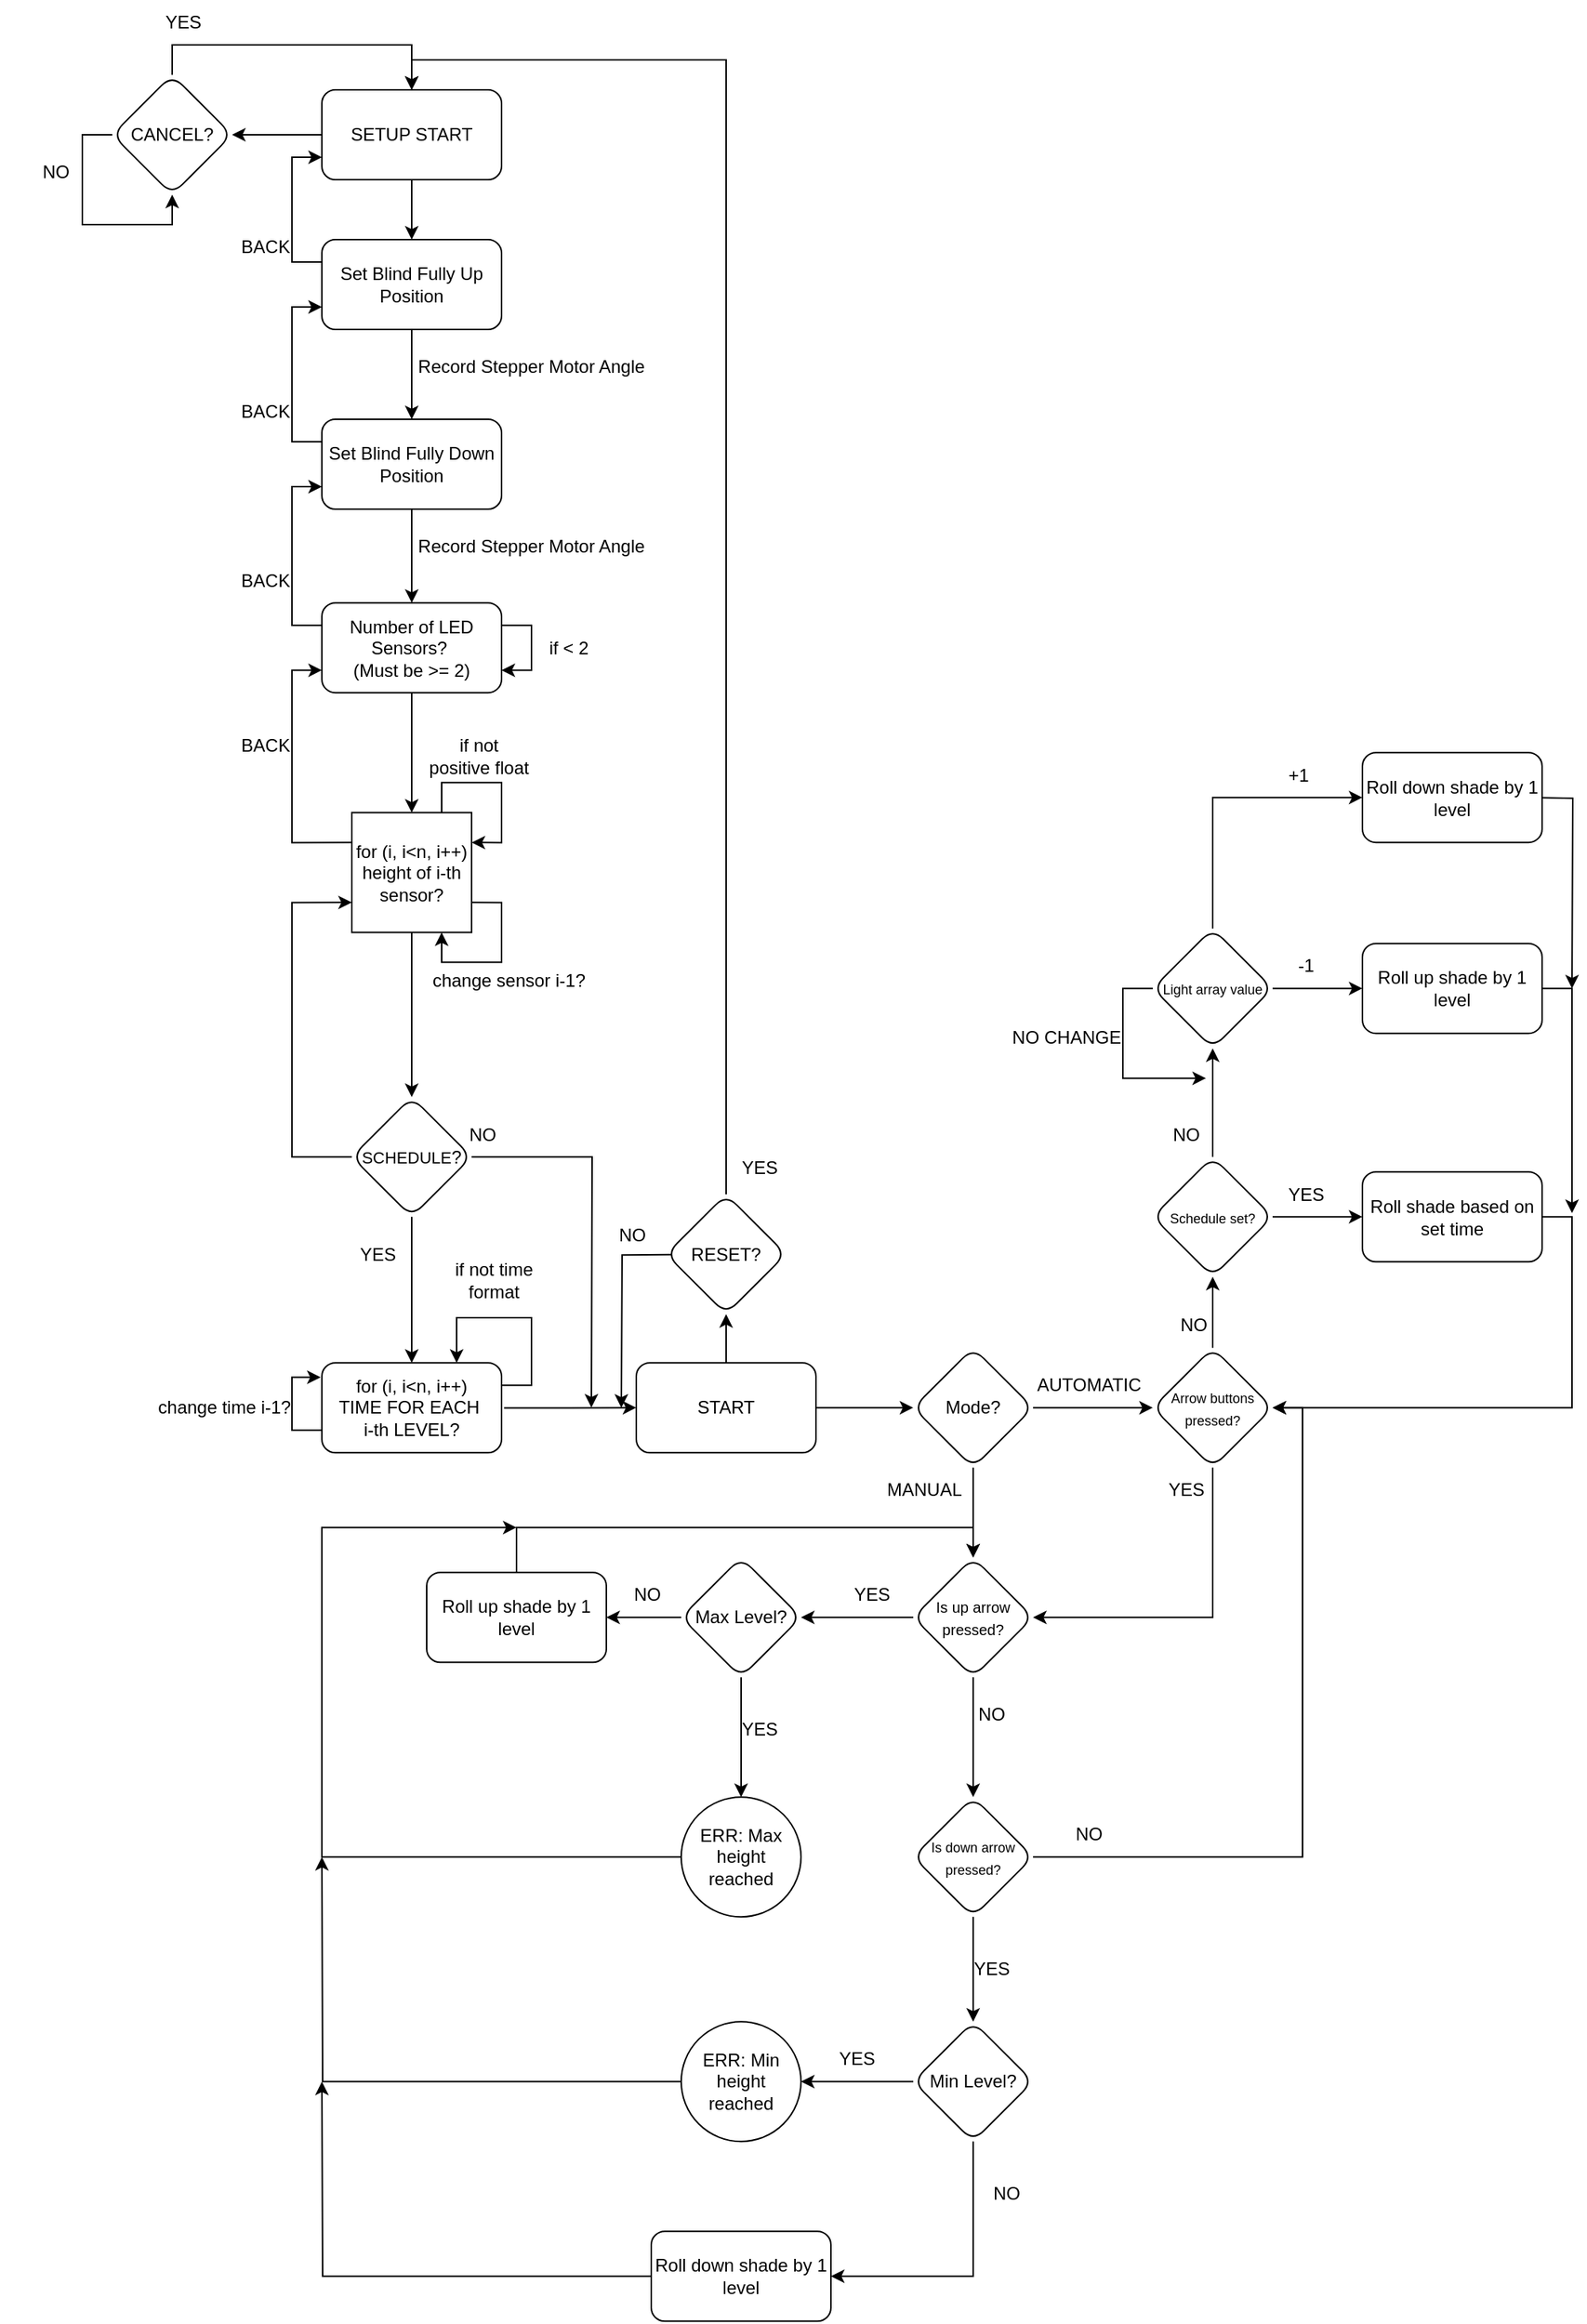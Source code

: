 <mxfile version="28.2.5">
  <diagram name="Page-1" id="s3qUfst04Xn6BXHx2fDA">
    <mxGraphModel dx="640" dy="408" grid="1" gridSize="10" guides="1" tooltips="1" connect="1" arrows="1" fold="1" page="1" pageScale="1" pageWidth="1169" pageHeight="1654" background="none" math="0" shadow="0">
      <root>
        <mxCell id="0" />
        <mxCell id="1" parent="0" />
        <mxCell id="XKMVD-KwKPAGE6R3IPx5-100" style="edgeStyle=orthogonalEdgeStyle;rounded=0;orthogonalLoop=1;jettySize=auto;html=1;exitX=0;exitY=0.5;exitDx=0;exitDy=0;entryX=1;entryY=0.5;entryDx=0;entryDy=0;" parent="1" source="kvbrF2QY3DVPnfHmgTct-3" target="XKMVD-KwKPAGE6R3IPx5-82" edge="1">
          <mxGeometry relative="1" as="geometry" />
        </mxCell>
        <mxCell id="8uAbhAx_YuU3k83pASCr-5" value="" style="edgeStyle=orthogonalEdgeStyle;rounded=0;orthogonalLoop=1;jettySize=auto;html=1;" edge="1" parent="1" source="kvbrF2QY3DVPnfHmgTct-3" target="8uAbhAx_YuU3k83pASCr-4">
          <mxGeometry relative="1" as="geometry" />
        </mxCell>
        <mxCell id="kvbrF2QY3DVPnfHmgTct-3" value="SETUP START" style="rounded=1;whiteSpace=wrap;html=1;" parent="1" vertex="1">
          <mxGeometry x="270" y="60" width="120" height="60" as="geometry" />
        </mxCell>
        <mxCell id="kvbrF2QY3DVPnfHmgTct-24" value="if not positive float" style="text;html=1;align=center;verticalAlign=middle;whiteSpace=wrap;rounded=0;" parent="1" vertex="1">
          <mxGeometry x="340" y="482.64" width="70" height="45" as="geometry" />
        </mxCell>
        <mxCell id="XKMVD-KwKPAGE6R3IPx5-8" value="" style="edgeStyle=orthogonalEdgeStyle;rounded=0;orthogonalLoop=1;jettySize=auto;html=1;" parent="1" source="XKMVD-KwKPAGE6R3IPx5-1" target="XKMVD-KwKPAGE6R3IPx5-7" edge="1">
          <mxGeometry relative="1" as="geometry" />
        </mxCell>
        <mxCell id="XKMVD-KwKPAGE6R3IPx5-95" value="" style="edgeStyle=orthogonalEdgeStyle;rounded=0;orthogonalLoop=1;jettySize=auto;html=1;" parent="1" source="XKMVD-KwKPAGE6R3IPx5-1" target="XKMVD-KwKPAGE6R3IPx5-94" edge="1">
          <mxGeometry relative="1" as="geometry" />
        </mxCell>
        <mxCell id="XKMVD-KwKPAGE6R3IPx5-1" value="START" style="whiteSpace=wrap;html=1;rounded=1;" parent="1" vertex="1">
          <mxGeometry x="480" y="910.11" width="120" height="60" as="geometry" />
        </mxCell>
        <mxCell id="XKMVD-KwKPAGE6R3IPx5-12" value="" style="edgeStyle=orthogonalEdgeStyle;rounded=0;orthogonalLoop=1;jettySize=auto;html=1;" parent="1" source="XKMVD-KwKPAGE6R3IPx5-7" target="XKMVD-KwKPAGE6R3IPx5-11" edge="1">
          <mxGeometry relative="1" as="geometry" />
        </mxCell>
        <mxCell id="XKMVD-KwKPAGE6R3IPx5-16" value="" style="edgeStyle=orthogonalEdgeStyle;rounded=0;orthogonalLoop=1;jettySize=auto;html=1;" parent="1" source="XKMVD-KwKPAGE6R3IPx5-7" target="XKMVD-KwKPAGE6R3IPx5-15" edge="1">
          <mxGeometry relative="1" as="geometry" />
        </mxCell>
        <mxCell id="XKMVD-KwKPAGE6R3IPx5-7" value="Mode?" style="rhombus;whiteSpace=wrap;html=1;rounded=1;" parent="1" vertex="1">
          <mxGeometry x="665" y="900.11" width="80" height="80" as="geometry" />
        </mxCell>
        <mxCell id="XKMVD-KwKPAGE6R3IPx5-32" value="" style="edgeStyle=orthogonalEdgeStyle;rounded=0;orthogonalLoop=1;jettySize=auto;html=1;" parent="1" source="XKMVD-KwKPAGE6R3IPx5-11" target="XKMVD-KwKPAGE6R3IPx5-31" edge="1">
          <mxGeometry relative="1" as="geometry" />
        </mxCell>
        <mxCell id="XKMVD-KwKPAGE6R3IPx5-41" style="edgeStyle=orthogonalEdgeStyle;rounded=0;orthogonalLoop=1;jettySize=auto;html=1;exitX=0;exitY=0.5;exitDx=0;exitDy=0;entryX=1;entryY=0.5;entryDx=0;entryDy=0;" parent="1" source="XKMVD-KwKPAGE6R3IPx5-11" target="XKMVD-KwKPAGE6R3IPx5-25" edge="1">
          <mxGeometry relative="1" as="geometry" />
        </mxCell>
        <mxCell id="XKMVD-KwKPAGE6R3IPx5-11" value="&lt;font style=&quot;font-size: 10px;&quot;&gt;Is up arrow pressed?&lt;/font&gt;" style="rhombus;whiteSpace=wrap;html=1;rounded=1;" parent="1" vertex="1">
          <mxGeometry x="665" y="1040.11" width="80" height="80" as="geometry" />
        </mxCell>
        <mxCell id="XKMVD-KwKPAGE6R3IPx5-14" value="MANUAL" style="text;html=1;align=center;verticalAlign=middle;whiteSpace=wrap;rounded=0;" parent="1" vertex="1">
          <mxGeometry x="635" y="980.11" width="75" height="30" as="geometry" />
        </mxCell>
        <mxCell id="XKMVD-KwKPAGE6R3IPx5-18" style="edgeStyle=orthogonalEdgeStyle;rounded=0;orthogonalLoop=1;jettySize=auto;html=1;exitX=0.5;exitY=1;exitDx=0;exitDy=0;entryX=1;entryY=0.5;entryDx=0;entryDy=0;" parent="1" source="XKMVD-KwKPAGE6R3IPx5-15" target="XKMVD-KwKPAGE6R3IPx5-11" edge="1">
          <mxGeometry relative="1" as="geometry" />
        </mxCell>
        <mxCell id="XKMVD-KwKPAGE6R3IPx5-127" value="" style="edgeStyle=orthogonalEdgeStyle;rounded=0;orthogonalLoop=1;jettySize=auto;html=1;" parent="1" source="XKMVD-KwKPAGE6R3IPx5-15" target="XKMVD-KwKPAGE6R3IPx5-126" edge="1">
          <mxGeometry relative="1" as="geometry" />
        </mxCell>
        <mxCell id="XKMVD-KwKPAGE6R3IPx5-15" value="&lt;font style=&quot;font-size: 9px;&quot;&gt;Arrow buttons pressed?&lt;/font&gt;" style="rhombus;whiteSpace=wrap;html=1;rounded=1;" parent="1" vertex="1">
          <mxGeometry x="825" y="900.11" width="80" height="80" as="geometry" />
        </mxCell>
        <mxCell id="XKMVD-KwKPAGE6R3IPx5-19" value="AUTOMATIC" style="text;html=1;align=center;verticalAlign=middle;whiteSpace=wrap;rounded=0;" parent="1" vertex="1">
          <mxGeometry x="745" y="910.11" width="75" height="30" as="geometry" />
        </mxCell>
        <mxCell id="XKMVD-KwKPAGE6R3IPx5-46" style="edgeStyle=orthogonalEdgeStyle;rounded=0;orthogonalLoop=1;jettySize=auto;html=1;exitX=0.5;exitY=0;exitDx=0;exitDy=0;entryX=0.5;entryY=0;entryDx=0;entryDy=0;" parent="1" source="XKMVD-KwKPAGE6R3IPx5-20" target="XKMVD-KwKPAGE6R3IPx5-11" edge="1">
          <mxGeometry relative="1" as="geometry">
            <mxPoint x="700" y="1020.11" as="targetPoint" />
            <Array as="points">
              <mxPoint x="400" y="1020.11" />
              <mxPoint x="705" y="1020.11" />
            </Array>
          </mxGeometry>
        </mxCell>
        <mxCell id="XKMVD-KwKPAGE6R3IPx5-20" value="Roll up shade by 1 level" style="whiteSpace=wrap;html=1;rounded=1;" parent="1" vertex="1">
          <mxGeometry x="340" y="1050.11" width="120" height="60" as="geometry" />
        </mxCell>
        <mxCell id="XKMVD-KwKPAGE6R3IPx5-39" value="" style="edgeStyle=orthogonalEdgeStyle;rounded=0;orthogonalLoop=1;jettySize=auto;html=1;" parent="1" source="XKMVD-KwKPAGE6R3IPx5-25" target="XKMVD-KwKPAGE6R3IPx5-38" edge="1">
          <mxGeometry relative="1" as="geometry" />
        </mxCell>
        <mxCell id="XKMVD-KwKPAGE6R3IPx5-42" style="edgeStyle=orthogonalEdgeStyle;rounded=0;orthogonalLoop=1;jettySize=auto;html=1;exitX=0;exitY=0.5;exitDx=0;exitDy=0;entryX=1;entryY=0.5;entryDx=0;entryDy=0;" parent="1" source="XKMVD-KwKPAGE6R3IPx5-25" target="XKMVD-KwKPAGE6R3IPx5-20" edge="1">
          <mxGeometry relative="1" as="geometry" />
        </mxCell>
        <mxCell id="XKMVD-KwKPAGE6R3IPx5-25" value="Max Level?" style="rhombus;whiteSpace=wrap;html=1;rounded=1;" parent="1" vertex="1">
          <mxGeometry x="510" y="1040.11" width="80" height="80" as="geometry" />
        </mxCell>
        <mxCell id="XKMVD-KwKPAGE6R3IPx5-28" value="YES" style="text;html=1;align=center;verticalAlign=middle;whiteSpace=wrap;rounded=0;" parent="1" vertex="1">
          <mxGeometry x="600" y="1050.11" width="75" height="30" as="geometry" />
        </mxCell>
        <mxCell id="XKMVD-KwKPAGE6R3IPx5-30" value="NO" style="text;html=1;align=center;verticalAlign=middle;whiteSpace=wrap;rounded=0;" parent="1" vertex="1">
          <mxGeometry x="450" y="1050.11" width="75" height="30" as="geometry" />
        </mxCell>
        <mxCell id="XKMVD-KwKPAGE6R3IPx5-36" value="" style="edgeStyle=orthogonalEdgeStyle;rounded=0;orthogonalLoop=1;jettySize=auto;html=1;" parent="1" source="XKMVD-KwKPAGE6R3IPx5-31" edge="1">
          <mxGeometry relative="1" as="geometry">
            <mxPoint x="705" y="1350.11" as="targetPoint" />
          </mxGeometry>
        </mxCell>
        <mxCell id="XKMVD-KwKPAGE6R3IPx5-66" style="edgeStyle=orthogonalEdgeStyle;rounded=0;orthogonalLoop=1;jettySize=auto;html=1;exitX=1;exitY=0.5;exitDx=0;exitDy=0;entryX=1;entryY=0.5;entryDx=0;entryDy=0;" parent="1" source="XKMVD-KwKPAGE6R3IPx5-31" target="XKMVD-KwKPAGE6R3IPx5-15" edge="1">
          <mxGeometry relative="1" as="geometry" />
        </mxCell>
        <mxCell id="XKMVD-KwKPAGE6R3IPx5-31" value="&lt;font style=&quot;font-size: 9px;&quot;&gt;Is down arrow pressed?&lt;/font&gt;" style="rhombus;whiteSpace=wrap;html=1;rounded=1;" parent="1" vertex="1">
          <mxGeometry x="665" y="1200.11" width="80" height="80" as="geometry" />
        </mxCell>
        <mxCell id="XKMVD-KwKPAGE6R3IPx5-33" value="NO" style="text;html=1;align=center;verticalAlign=middle;whiteSpace=wrap;rounded=0;" parent="1" vertex="1">
          <mxGeometry x="680" y="1130.11" width="75" height="30" as="geometry" />
        </mxCell>
        <mxCell id="XKMVD-KwKPAGE6R3IPx5-37" value="YES" style="text;html=1;align=center;verticalAlign=middle;whiteSpace=wrap;rounded=0;" parent="1" vertex="1">
          <mxGeometry x="680" y="1300.11" width="75" height="30" as="geometry" />
        </mxCell>
        <mxCell id="XKMVD-KwKPAGE6R3IPx5-45" style="edgeStyle=orthogonalEdgeStyle;rounded=0;orthogonalLoop=1;jettySize=auto;html=1;exitX=0;exitY=0.5;exitDx=0;exitDy=0;" parent="1" source="XKMVD-KwKPAGE6R3IPx5-38" edge="1">
          <mxGeometry relative="1" as="geometry">
            <mxPoint x="400" y="1020.11" as="targetPoint" />
            <Array as="points">
              <mxPoint x="270" y="1240.11" />
              <mxPoint x="270" y="1020.11" />
            </Array>
          </mxGeometry>
        </mxCell>
        <mxCell id="XKMVD-KwKPAGE6R3IPx5-38" value="ERR: Max height reached" style="ellipse;whiteSpace=wrap;html=1;rounded=1;" parent="1" vertex="1">
          <mxGeometry x="510" y="1200.11" width="80" height="80" as="geometry" />
        </mxCell>
        <mxCell id="XKMVD-KwKPAGE6R3IPx5-40" value="YES" style="text;html=1;align=center;verticalAlign=middle;whiteSpace=wrap;rounded=0;" parent="1" vertex="1">
          <mxGeometry x="525" y="1140.11" width="75" height="30" as="geometry" />
        </mxCell>
        <mxCell id="XKMVD-KwKPAGE6R3IPx5-51" style="edgeStyle=orthogonalEdgeStyle;rounded=0;orthogonalLoop=1;jettySize=auto;html=1;exitX=0;exitY=0.5;exitDx=0;exitDy=0;entryX=1;entryY=0.5;entryDx=0;entryDy=0;" parent="1" source="XKMVD-KwKPAGE6R3IPx5-47" target="XKMVD-KwKPAGE6R3IPx5-48" edge="1">
          <mxGeometry relative="1" as="geometry" />
        </mxCell>
        <mxCell id="XKMVD-KwKPAGE6R3IPx5-57" style="edgeStyle=orthogonalEdgeStyle;rounded=0;orthogonalLoop=1;jettySize=auto;html=1;exitX=0.5;exitY=1;exitDx=0;exitDy=0;entryX=1;entryY=0.5;entryDx=0;entryDy=0;" parent="1" source="XKMVD-KwKPAGE6R3IPx5-47" target="XKMVD-KwKPAGE6R3IPx5-56" edge="1">
          <mxGeometry relative="1" as="geometry" />
        </mxCell>
        <mxCell id="XKMVD-KwKPAGE6R3IPx5-47" value="Min Level?" style="rhombus;whiteSpace=wrap;html=1;rounded=1;" parent="1" vertex="1">
          <mxGeometry x="665" y="1350.11" width="80" height="80" as="geometry" />
        </mxCell>
        <mxCell id="XKMVD-KwKPAGE6R3IPx5-52" style="edgeStyle=orthogonalEdgeStyle;rounded=0;orthogonalLoop=1;jettySize=auto;html=1;" parent="1" source="XKMVD-KwKPAGE6R3IPx5-48" edge="1">
          <mxGeometry relative="1" as="geometry">
            <mxPoint x="270" y="1240.11" as="targetPoint" />
          </mxGeometry>
        </mxCell>
        <mxCell id="XKMVD-KwKPAGE6R3IPx5-48" value="ERR: Min height reached" style="ellipse;whiteSpace=wrap;html=1;rounded=1;" parent="1" vertex="1">
          <mxGeometry x="510" y="1350.11" width="80" height="80" as="geometry" />
        </mxCell>
        <mxCell id="XKMVD-KwKPAGE6R3IPx5-49" value="YES" style="text;html=1;align=center;verticalAlign=middle;whiteSpace=wrap;rounded=0;" parent="1" vertex="1">
          <mxGeometry x="590" y="1360.11" width="75" height="30" as="geometry" />
        </mxCell>
        <mxCell id="XKMVD-KwKPAGE6R3IPx5-53" value="YES" style="text;html=1;align=center;verticalAlign=middle;whiteSpace=wrap;rounded=0;" parent="1" vertex="1">
          <mxGeometry x="810" y="980.11" width="75" height="30" as="geometry" />
        </mxCell>
        <mxCell id="XKMVD-KwKPAGE6R3IPx5-55" value="NO" style="text;html=1;align=center;verticalAlign=middle;whiteSpace=wrap;rounded=0;" parent="1" vertex="1">
          <mxGeometry x="745" y="1210.11" width="75" height="30" as="geometry" />
        </mxCell>
        <mxCell id="XKMVD-KwKPAGE6R3IPx5-59" style="edgeStyle=orthogonalEdgeStyle;rounded=0;orthogonalLoop=1;jettySize=auto;html=1;exitX=0;exitY=0.5;exitDx=0;exitDy=0;" parent="1" source="XKMVD-KwKPAGE6R3IPx5-56" edge="1">
          <mxGeometry relative="1" as="geometry">
            <mxPoint x="270" y="1390.11" as="targetPoint" />
          </mxGeometry>
        </mxCell>
        <mxCell id="XKMVD-KwKPAGE6R3IPx5-56" value="Roll down shade by 1 level" style="whiteSpace=wrap;html=1;rounded=1;" parent="1" vertex="1">
          <mxGeometry x="490" y="1490.11" width="120" height="60" as="geometry" />
        </mxCell>
        <mxCell id="XKMVD-KwKPAGE6R3IPx5-58" value="NO" style="text;html=1;align=center;verticalAlign=middle;whiteSpace=wrap;rounded=0;" parent="1" vertex="1">
          <mxGeometry x="690" y="1450.11" width="75" height="30" as="geometry" />
        </mxCell>
        <mxCell id="XKMVD-KwKPAGE6R3IPx5-70" style="edgeStyle=orthogonalEdgeStyle;rounded=0;orthogonalLoop=1;jettySize=auto;html=1;exitX=0;exitY=0.5;exitDx=0;exitDy=0;" parent="1" source="XKMVD-KwKPAGE6R3IPx5-67" edge="1">
          <mxGeometry relative="1" as="geometry">
            <mxPoint x="860" y="720.08" as="targetPoint" />
          </mxGeometry>
        </mxCell>
        <mxCell id="XKMVD-KwKPAGE6R3IPx5-122" value="" style="edgeStyle=orthogonalEdgeStyle;rounded=0;orthogonalLoop=1;jettySize=auto;html=1;" parent="1" source="XKMVD-KwKPAGE6R3IPx5-67" target="XKMVD-KwKPAGE6R3IPx5-121" edge="1">
          <mxGeometry relative="1" as="geometry" />
        </mxCell>
        <mxCell id="XKMVD-KwKPAGE6R3IPx5-138" style="edgeStyle=orthogonalEdgeStyle;rounded=0;orthogonalLoop=1;jettySize=auto;html=1;exitX=0.5;exitY=0;exitDx=0;exitDy=0;entryX=0;entryY=0.5;entryDx=0;entryDy=0;" parent="1" source="XKMVD-KwKPAGE6R3IPx5-67" target="XKMVD-KwKPAGE6R3IPx5-124" edge="1">
          <mxGeometry relative="1" as="geometry" />
        </mxCell>
        <mxCell id="XKMVD-KwKPAGE6R3IPx5-67" value="&lt;font style=&quot;font-size: 9px;&quot;&gt;Light array value&lt;/font&gt;" style="rhombus;whiteSpace=wrap;html=1;rounded=1;" parent="1" vertex="1">
          <mxGeometry x="825" y="620.08" width="80" height="80" as="geometry" />
        </mxCell>
        <mxCell id="XKMVD-KwKPAGE6R3IPx5-69" value="NO" style="text;html=1;align=center;verticalAlign=middle;whiteSpace=wrap;rounded=0;" parent="1" vertex="1">
          <mxGeometry x="815" y="870.11" width="75" height="30" as="geometry" />
        </mxCell>
        <mxCell id="XKMVD-KwKPAGE6R3IPx5-71" value="NO CHANGE" style="text;html=1;align=center;verticalAlign=middle;whiteSpace=wrap;rounded=0;" parent="1" vertex="1">
          <mxGeometry x="730" y="677.58" width="75" height="30" as="geometry" />
        </mxCell>
        <mxCell id="8uAbhAx_YuU3k83pASCr-1" style="edgeStyle=orthogonalEdgeStyle;rounded=0;orthogonalLoop=1;jettySize=auto;html=1;exitX=0.5;exitY=0;exitDx=0;exitDy=0;entryX=0.5;entryY=0;entryDx=0;entryDy=0;" edge="1" parent="1" source="XKMVD-KwKPAGE6R3IPx5-82" target="kvbrF2QY3DVPnfHmgTct-3">
          <mxGeometry relative="1" as="geometry" />
        </mxCell>
        <mxCell id="XKMVD-KwKPAGE6R3IPx5-82" value="CANCEL?" style="rhombus;whiteSpace=wrap;html=1;rounded=1;" parent="1" vertex="1">
          <mxGeometry x="130" y="50" width="80" height="80" as="geometry" />
        </mxCell>
        <mxCell id="XKMVD-KwKPAGE6R3IPx5-88" value="YES" style="text;html=1;align=center;verticalAlign=middle;whiteSpace=wrap;rounded=0;" parent="1" vertex="1">
          <mxGeometry x="140" width="75" height="30" as="geometry" />
        </mxCell>
        <mxCell id="XKMVD-KwKPAGE6R3IPx5-90" value="NO" style="text;html=1;align=center;verticalAlign=middle;whiteSpace=wrap;rounded=0;" parent="1" vertex="1">
          <mxGeometry x="55" y="100" width="75" height="30" as="geometry" />
        </mxCell>
        <mxCell id="8uAbhAx_YuU3k83pASCr-48" style="edgeStyle=orthogonalEdgeStyle;rounded=0;orthogonalLoop=1;jettySize=auto;html=1;exitX=1;exitY=0.5;exitDx=0;exitDy=0;" edge="1" parent="1" source="XKMVD-KwKPAGE6R3IPx5-91">
          <mxGeometry relative="1" as="geometry">
            <mxPoint x="450.0" y="940" as="targetPoint" />
          </mxGeometry>
        </mxCell>
        <mxCell id="8uAbhAx_YuU3k83pASCr-49" value="" style="edgeStyle=orthogonalEdgeStyle;rounded=0;orthogonalLoop=1;jettySize=auto;html=1;" edge="1" parent="1" source="XKMVD-KwKPAGE6R3IPx5-91" target="XKMVD-KwKPAGE6R3IPx5-115">
          <mxGeometry relative="1" as="geometry" />
        </mxCell>
        <mxCell id="8uAbhAx_YuU3k83pASCr-56" style="edgeStyle=orthogonalEdgeStyle;rounded=0;orthogonalLoop=1;jettySize=auto;html=1;exitX=0;exitY=0.5;exitDx=0;exitDy=0;entryX=0;entryY=0.75;entryDx=0;entryDy=0;" edge="1" parent="1" source="XKMVD-KwKPAGE6R3IPx5-91" target="8uAbhAx_YuU3k83pASCr-28">
          <mxGeometry relative="1" as="geometry">
            <Array as="points">
              <mxPoint x="250" y="773" />
              <mxPoint x="250" y="603" />
            </Array>
          </mxGeometry>
        </mxCell>
        <mxCell id="XKMVD-KwKPAGE6R3IPx5-91" value="&lt;font style=&quot;font-size: 11px;&quot;&gt;SCHEDULE&lt;/font&gt;?" style="rhombus;whiteSpace=wrap;html=1;rounded=1;" parent="1" vertex="1">
          <mxGeometry x="290" y="732.61" width="80" height="80" as="geometry" />
        </mxCell>
        <mxCell id="XKMVD-KwKPAGE6R3IPx5-96" style="edgeStyle=orthogonalEdgeStyle;rounded=0;orthogonalLoop=1;jettySize=auto;html=1;exitX=0;exitY=0.5;exitDx=0;exitDy=0;" parent="1" edge="1">
          <mxGeometry relative="1" as="geometry">
            <mxPoint x="470" y="940.11" as="targetPoint" />
            <mxPoint x="530" y="837.61" as="sourcePoint" />
          </mxGeometry>
        </mxCell>
        <mxCell id="XKMVD-KwKPAGE6R3IPx5-99" style="edgeStyle=orthogonalEdgeStyle;rounded=0;orthogonalLoop=1;jettySize=auto;html=1;exitX=0.5;exitY=0;exitDx=0;exitDy=0;entryX=0.5;entryY=0;entryDx=0;entryDy=0;" parent="1" source="XKMVD-KwKPAGE6R3IPx5-94" target="kvbrF2QY3DVPnfHmgTct-3" edge="1">
          <mxGeometry relative="1" as="geometry" />
        </mxCell>
        <mxCell id="XKMVD-KwKPAGE6R3IPx5-94" value="RESET?" style="rhombus;whiteSpace=wrap;html=1;rounded=1;" parent="1" vertex="1">
          <mxGeometry x="500" y="797.61" width="80" height="80" as="geometry" />
        </mxCell>
        <mxCell id="XKMVD-KwKPAGE6R3IPx5-97" value="NO" style="text;html=1;align=center;verticalAlign=middle;whiteSpace=wrap;rounded=0;" parent="1" vertex="1">
          <mxGeometry x="440" y="810.11" width="75" height="30" as="geometry" />
        </mxCell>
        <mxCell id="XKMVD-KwKPAGE6R3IPx5-98" value="YES" style="text;html=1;align=center;verticalAlign=middle;whiteSpace=wrap;rounded=0;" parent="1" vertex="1">
          <mxGeometry x="525" y="765.11" width="75" height="30" as="geometry" />
        </mxCell>
        <mxCell id="XKMVD-KwKPAGE6R3IPx5-112" value="BACK" style="text;html=1;align=center;verticalAlign=middle;whiteSpace=wrap;rounded=0;" parent="1" vertex="1">
          <mxGeometry x="195" y="150" width="75" height="30" as="geometry" />
        </mxCell>
        <mxCell id="XKMVD-KwKPAGE6R3IPx5-114" value="NO" style="text;html=1;align=center;verticalAlign=middle;whiteSpace=wrap;rounded=0;" parent="1" vertex="1">
          <mxGeometry x="340" y="742.61" width="75" height="30" as="geometry" />
        </mxCell>
        <mxCell id="XKMVD-KwKPAGE6R3IPx5-118" style="edgeStyle=orthogonalEdgeStyle;rounded=0;orthogonalLoop=1;jettySize=auto;html=1;exitX=1.014;exitY=0.502;exitDx=0;exitDy=0;exitPerimeter=0;entryX=0;entryY=0.5;entryDx=0;entryDy=0;" parent="1" source="XKMVD-KwKPAGE6R3IPx5-115" edge="1" target="XKMVD-KwKPAGE6R3IPx5-1">
          <mxGeometry relative="1" as="geometry">
            <mxPoint x="425" y="940.11" as="targetPoint" />
            <mxPoint x="395" y="940.11" as="sourcePoint" />
          </mxGeometry>
        </mxCell>
        <mxCell id="XKMVD-KwKPAGE6R3IPx5-119" style="edgeStyle=orthogonalEdgeStyle;rounded=0;orthogonalLoop=1;jettySize=auto;html=1;exitX=0;exitY=0.75;exitDx=0;exitDy=0;entryX=-0.007;entryY=0.161;entryDx=0;entryDy=0;entryPerimeter=0;" parent="1" source="XKMVD-KwKPAGE6R3IPx5-115" target="XKMVD-KwKPAGE6R3IPx5-115" edge="1">
          <mxGeometry relative="1" as="geometry">
            <mxPoint x="260" y="910.11" as="targetPoint" />
            <Array as="points">
              <mxPoint x="250" y="955.11" />
              <mxPoint x="250" y="920.11" />
            </Array>
          </mxGeometry>
        </mxCell>
        <mxCell id="XKMVD-KwKPAGE6R3IPx5-115" value="&lt;div&gt;for (i, i&amp;lt;n, i++)&lt;/div&gt;TIME FOR EACH&amp;nbsp;&lt;div&gt;i-th LEVEL?&lt;/div&gt;" style="whiteSpace=wrap;html=1;rounded=1;" parent="1" vertex="1">
          <mxGeometry x="270" y="910.11" width="120" height="60" as="geometry" />
        </mxCell>
        <mxCell id="XKMVD-KwKPAGE6R3IPx5-136" style="edgeStyle=orthogonalEdgeStyle;rounded=0;orthogonalLoop=1;jettySize=auto;html=1;exitX=1;exitY=0.5;exitDx=0;exitDy=0;" parent="1" source="XKMVD-KwKPAGE6R3IPx5-121" edge="1">
          <mxGeometry relative="1" as="geometry">
            <mxPoint x="1105" y="810.11" as="targetPoint" />
            <mxPoint x="1090" y="660.08" as="sourcePoint" />
            <Array as="points">
              <mxPoint x="1105" y="660.11" />
            </Array>
          </mxGeometry>
        </mxCell>
        <mxCell id="XKMVD-KwKPAGE6R3IPx5-121" value="Roll up shade by 1 level" style="whiteSpace=wrap;html=1;rounded=1;" parent="1" vertex="1">
          <mxGeometry x="965" y="630.08" width="120" height="60" as="geometry" />
        </mxCell>
        <mxCell id="XKMVD-KwKPAGE6R3IPx5-123" value="-1" style="text;html=1;align=center;verticalAlign=middle;whiteSpace=wrap;rounded=0;" parent="1" vertex="1">
          <mxGeometry x="890" y="630.08" width="75" height="30" as="geometry" />
        </mxCell>
        <mxCell id="XKMVD-KwKPAGE6R3IPx5-137" style="edgeStyle=orthogonalEdgeStyle;rounded=0;orthogonalLoop=1;jettySize=auto;html=1;exitX=1;exitY=0.5;exitDx=0;exitDy=0;" parent="1" edge="1">
          <mxGeometry relative="1" as="geometry">
            <mxPoint x="1105" y="660.11" as="targetPoint" />
            <mxPoint x="1080" y="532.58" as="sourcePoint" />
          </mxGeometry>
        </mxCell>
        <mxCell id="XKMVD-KwKPAGE6R3IPx5-124" value="Roll down shade by 1 level" style="whiteSpace=wrap;html=1;rounded=1;" parent="1" vertex="1">
          <mxGeometry x="965" y="502.58" width="120" height="60" as="geometry" />
        </mxCell>
        <mxCell id="XKMVD-KwKPAGE6R3IPx5-128" value="" style="edgeStyle=orthogonalEdgeStyle;rounded=0;orthogonalLoop=1;jettySize=auto;html=1;entryX=0.5;entryY=1;entryDx=0;entryDy=0;" parent="1" source="XKMVD-KwKPAGE6R3IPx5-126" target="XKMVD-KwKPAGE6R3IPx5-67" edge="1">
          <mxGeometry relative="1" as="geometry" />
        </mxCell>
        <mxCell id="XKMVD-KwKPAGE6R3IPx5-131" value="" style="edgeStyle=orthogonalEdgeStyle;rounded=0;orthogonalLoop=1;jettySize=auto;html=1;" parent="1" source="XKMVD-KwKPAGE6R3IPx5-126" target="XKMVD-KwKPAGE6R3IPx5-130" edge="1">
          <mxGeometry relative="1" as="geometry" />
        </mxCell>
        <mxCell id="XKMVD-KwKPAGE6R3IPx5-126" value="&lt;font style=&quot;font-size: 9px;&quot;&gt;Schedule set?&lt;/font&gt;" style="rhombus;whiteSpace=wrap;html=1;rounded=1;" parent="1" vertex="1">
          <mxGeometry x="825" y="772.61" width="80" height="80" as="geometry" />
        </mxCell>
        <mxCell id="XKMVD-KwKPAGE6R3IPx5-129" value="NO" style="text;html=1;align=center;verticalAlign=middle;whiteSpace=wrap;rounded=0;" parent="1" vertex="1">
          <mxGeometry x="810" y="742.61" width="75" height="30" as="geometry" />
        </mxCell>
        <mxCell id="XKMVD-KwKPAGE6R3IPx5-133" style="edgeStyle=orthogonalEdgeStyle;rounded=0;orthogonalLoop=1;jettySize=auto;html=1;exitX=1;exitY=0.5;exitDx=0;exitDy=0;entryX=1;entryY=0.5;entryDx=0;entryDy=0;" parent="1" source="XKMVD-KwKPAGE6R3IPx5-130" target="XKMVD-KwKPAGE6R3IPx5-15" edge="1">
          <mxGeometry relative="1" as="geometry">
            <mxPoint x="910" y="940.11" as="targetPoint" />
            <Array as="points">
              <mxPoint x="1105" y="813.11" />
              <mxPoint x="1105" y="940.11" />
            </Array>
          </mxGeometry>
        </mxCell>
        <mxCell id="XKMVD-KwKPAGE6R3IPx5-130" value="Roll shade based on set time" style="whiteSpace=wrap;html=1;rounded=1;" parent="1" vertex="1">
          <mxGeometry x="965" y="782.61" width="120" height="60" as="geometry" />
        </mxCell>
        <mxCell id="XKMVD-KwKPAGE6R3IPx5-132" value="YES" style="text;html=1;align=center;verticalAlign=middle;whiteSpace=wrap;rounded=0;" parent="1" vertex="1">
          <mxGeometry x="890" y="782.61" width="75" height="30" as="geometry" />
        </mxCell>
        <mxCell id="XKMVD-KwKPAGE6R3IPx5-139" value="+1" style="text;html=1;align=center;verticalAlign=middle;whiteSpace=wrap;rounded=0;" parent="1" vertex="1">
          <mxGeometry x="885" y="502.58" width="75" height="30" as="geometry" />
        </mxCell>
        <mxCell id="8uAbhAx_YuU3k83pASCr-3" style="edgeStyle=orthogonalEdgeStyle;rounded=0;orthogonalLoop=1;jettySize=auto;html=1;exitX=0;exitY=0.5;exitDx=0;exitDy=0;entryX=0.5;entryY=1;entryDx=0;entryDy=0;" edge="1" parent="1" source="XKMVD-KwKPAGE6R3IPx5-82" target="XKMVD-KwKPAGE6R3IPx5-82">
          <mxGeometry relative="1" as="geometry" />
        </mxCell>
        <mxCell id="8uAbhAx_YuU3k83pASCr-6" style="edgeStyle=orthogonalEdgeStyle;rounded=0;orthogonalLoop=1;jettySize=auto;html=1;exitX=0;exitY=0.25;exitDx=0;exitDy=0;entryX=0;entryY=0.75;entryDx=0;entryDy=0;" edge="1" parent="1" source="8uAbhAx_YuU3k83pASCr-4" target="kvbrF2QY3DVPnfHmgTct-3">
          <mxGeometry relative="1" as="geometry" />
        </mxCell>
        <mxCell id="8uAbhAx_YuU3k83pASCr-8" value="" style="edgeStyle=orthogonalEdgeStyle;rounded=0;orthogonalLoop=1;jettySize=auto;html=1;" edge="1" parent="1" source="8uAbhAx_YuU3k83pASCr-4" target="8uAbhAx_YuU3k83pASCr-7">
          <mxGeometry relative="1" as="geometry" />
        </mxCell>
        <mxCell id="8uAbhAx_YuU3k83pASCr-4" value="Set Blind Fully Up Position" style="rounded=1;whiteSpace=wrap;html=1;" vertex="1" parent="1">
          <mxGeometry x="270" y="160" width="120" height="60" as="geometry" />
        </mxCell>
        <mxCell id="8uAbhAx_YuU3k83pASCr-10" style="edgeStyle=orthogonalEdgeStyle;rounded=0;orthogonalLoop=1;jettySize=auto;html=1;exitX=0;exitY=0.25;exitDx=0;exitDy=0;entryX=0;entryY=0.75;entryDx=0;entryDy=0;" edge="1" parent="1" source="8uAbhAx_YuU3k83pASCr-7" target="8uAbhAx_YuU3k83pASCr-4">
          <mxGeometry relative="1" as="geometry" />
        </mxCell>
        <mxCell id="8uAbhAx_YuU3k83pASCr-13" value="" style="edgeStyle=orthogonalEdgeStyle;rounded=0;orthogonalLoop=1;jettySize=auto;html=1;" edge="1" parent="1" source="8uAbhAx_YuU3k83pASCr-7" target="8uAbhAx_YuU3k83pASCr-12">
          <mxGeometry relative="1" as="geometry" />
        </mxCell>
        <mxCell id="8uAbhAx_YuU3k83pASCr-7" value="Set Blind Fully Down Position" style="rounded=1;whiteSpace=wrap;html=1;" vertex="1" parent="1">
          <mxGeometry x="270" y="280" width="120" height="60" as="geometry" />
        </mxCell>
        <mxCell id="8uAbhAx_YuU3k83pASCr-9" value="Record Stepper Motor Angle" style="text;html=1;align=center;verticalAlign=middle;whiteSpace=wrap;rounded=0;" vertex="1" parent="1">
          <mxGeometry x="330" y="230" width="160" height="30" as="geometry" />
        </mxCell>
        <mxCell id="8uAbhAx_YuU3k83pASCr-11" value="BACK" style="text;html=1;align=center;verticalAlign=middle;whiteSpace=wrap;rounded=0;" vertex="1" parent="1">
          <mxGeometry x="195" y="260" width="75" height="30" as="geometry" />
        </mxCell>
        <mxCell id="8uAbhAx_YuU3k83pASCr-15" style="edgeStyle=orthogonalEdgeStyle;rounded=0;orthogonalLoop=1;jettySize=auto;html=1;exitX=0;exitY=0.25;exitDx=0;exitDy=0;entryX=0;entryY=0.75;entryDx=0;entryDy=0;" edge="1" parent="1" source="8uAbhAx_YuU3k83pASCr-12" target="8uAbhAx_YuU3k83pASCr-7">
          <mxGeometry relative="1" as="geometry" />
        </mxCell>
        <mxCell id="8uAbhAx_YuU3k83pASCr-22" value="" style="edgeStyle=orthogonalEdgeStyle;rounded=0;orthogonalLoop=1;jettySize=auto;html=1;entryX=0.5;entryY=0;entryDx=0;entryDy=0;" edge="1" parent="1" source="8uAbhAx_YuU3k83pASCr-12" target="8uAbhAx_YuU3k83pASCr-28">
          <mxGeometry relative="1" as="geometry">
            <mxPoint x="330.023" y="482.603" as="targetPoint" />
          </mxGeometry>
        </mxCell>
        <mxCell id="8uAbhAx_YuU3k83pASCr-12" value="Number of LED Sensors?&amp;nbsp;&lt;div&gt;(Must be &amp;gt;= 2)&lt;/div&gt;" style="rounded=1;whiteSpace=wrap;html=1;" vertex="1" parent="1">
          <mxGeometry x="270" y="402.58" width="120" height="60" as="geometry" />
        </mxCell>
        <mxCell id="8uAbhAx_YuU3k83pASCr-14" value="Record Stepper Motor Angle" style="text;html=1;align=center;verticalAlign=middle;whiteSpace=wrap;rounded=0;" vertex="1" parent="1">
          <mxGeometry x="330" y="350" width="160" height="30" as="geometry" />
        </mxCell>
        <mxCell id="8uAbhAx_YuU3k83pASCr-16" value="BACK" style="text;html=1;align=center;verticalAlign=middle;whiteSpace=wrap;rounded=0;" vertex="1" parent="1">
          <mxGeometry x="195" y="372.58" width="75" height="30" as="geometry" />
        </mxCell>
        <mxCell id="8uAbhAx_YuU3k83pASCr-17" style="edgeStyle=orthogonalEdgeStyle;rounded=0;orthogonalLoop=1;jettySize=auto;html=1;exitX=1;exitY=0.25;exitDx=0;exitDy=0;entryX=1;entryY=0.75;entryDx=0;entryDy=0;" edge="1" parent="1" source="8uAbhAx_YuU3k83pASCr-12" target="8uAbhAx_YuU3k83pASCr-12">
          <mxGeometry relative="1" as="geometry">
            <mxPoint x="430" y="432.58" as="sourcePoint" />
            <mxPoint x="390" y="442.58" as="targetPoint" />
            <Array as="points">
              <mxPoint x="410" y="417.58" />
              <mxPoint x="410" y="447.58" />
            </Array>
          </mxGeometry>
        </mxCell>
        <mxCell id="8uAbhAx_YuU3k83pASCr-18" value="if &amp;lt; 2" style="text;html=1;align=center;verticalAlign=middle;whiteSpace=wrap;rounded=0;" vertex="1" parent="1">
          <mxGeometry x="400" y="410.08" width="70" height="45" as="geometry" />
        </mxCell>
        <mxCell id="8uAbhAx_YuU3k83pASCr-26" value="BACK" style="text;html=1;align=center;verticalAlign=middle;whiteSpace=wrap;rounded=0;" vertex="1" parent="1">
          <mxGeometry x="195" y="482.64" width="75" height="30" as="geometry" />
        </mxCell>
        <mxCell id="8uAbhAx_YuU3k83pASCr-32" style="edgeStyle=orthogonalEdgeStyle;rounded=0;orthogonalLoop=1;jettySize=auto;html=1;exitX=0;exitY=0.25;exitDx=0;exitDy=0;entryX=0;entryY=0.75;entryDx=0;entryDy=0;" edge="1" parent="1" source="8uAbhAx_YuU3k83pASCr-28" target="8uAbhAx_YuU3k83pASCr-12">
          <mxGeometry relative="1" as="geometry" />
        </mxCell>
        <mxCell id="8uAbhAx_YuU3k83pASCr-38" style="edgeStyle=orthogonalEdgeStyle;rounded=0;orthogonalLoop=1;jettySize=auto;html=1;exitX=0.5;exitY=1;exitDx=0;exitDy=0;entryX=0.5;entryY=0;entryDx=0;entryDy=0;" edge="1" parent="1" source="8uAbhAx_YuU3k83pASCr-28" target="XKMVD-KwKPAGE6R3IPx5-91">
          <mxGeometry relative="1" as="geometry" />
        </mxCell>
        <mxCell id="8uAbhAx_YuU3k83pASCr-28" value="for (i, i&amp;lt;n, i++)&lt;div&gt;height of i-th sensor?&lt;/div&gt;" style="whiteSpace=wrap;html=1;aspect=fixed;" vertex="1" parent="1">
          <mxGeometry x="290" y="542.68" width="80" height="80" as="geometry" />
        </mxCell>
        <mxCell id="8uAbhAx_YuU3k83pASCr-35" value="change sensor i-1?" style="text;html=1;align=center;verticalAlign=middle;whiteSpace=wrap;rounded=0;" vertex="1" parent="1">
          <mxGeometry x="340" y="632.58" width="110" height="45" as="geometry" />
        </mxCell>
        <mxCell id="8uAbhAx_YuU3k83pASCr-45" style="edgeStyle=orthogonalEdgeStyle;rounded=0;orthogonalLoop=1;jettySize=auto;html=1;exitX=0.75;exitY=0;exitDx=0;exitDy=0;entryX=1;entryY=0.25;entryDx=0;entryDy=0;" edge="1" parent="1" source="8uAbhAx_YuU3k83pASCr-28" target="8uAbhAx_YuU3k83pASCr-28">
          <mxGeometry relative="1" as="geometry">
            <Array as="points">
              <mxPoint x="350" y="522.58" />
              <mxPoint x="390" y="522.58" />
              <mxPoint x="390" y="562.58" />
            </Array>
          </mxGeometry>
        </mxCell>
        <mxCell id="8uAbhAx_YuU3k83pASCr-50" value="YES" style="text;html=1;align=center;verticalAlign=middle;whiteSpace=wrap;rounded=0;" vertex="1" parent="1">
          <mxGeometry x="270" y="822.61" width="75" height="30" as="geometry" />
        </mxCell>
        <mxCell id="8uAbhAx_YuU3k83pASCr-54" style="edgeStyle=orthogonalEdgeStyle;rounded=0;orthogonalLoop=1;jettySize=auto;html=1;exitX=1;exitY=0.75;exitDx=0;exitDy=0;entryX=0.75;entryY=1;entryDx=0;entryDy=0;" edge="1" parent="1" source="8uAbhAx_YuU3k83pASCr-28" target="8uAbhAx_YuU3k83pASCr-28">
          <mxGeometry relative="1" as="geometry">
            <Array as="points">
              <mxPoint x="390" y="602.58" />
              <mxPoint x="390" y="642.58" />
              <mxPoint x="350" y="642.58" />
            </Array>
          </mxGeometry>
        </mxCell>
        <mxCell id="8uAbhAx_YuU3k83pASCr-57" style="edgeStyle=orthogonalEdgeStyle;rounded=0;orthogonalLoop=1;jettySize=auto;html=1;exitX=1;exitY=0.25;exitDx=0;exitDy=0;entryX=0.75;entryY=0;entryDx=0;entryDy=0;" edge="1" parent="1" source="XKMVD-KwKPAGE6R3IPx5-115" target="XKMVD-KwKPAGE6R3IPx5-115">
          <mxGeometry relative="1" as="geometry">
            <Array as="points">
              <mxPoint x="410" y="925" />
              <mxPoint x="410" y="880" />
              <mxPoint x="360" y="880" />
            </Array>
          </mxGeometry>
        </mxCell>
        <mxCell id="8uAbhAx_YuU3k83pASCr-58" value="if not time format" style="text;html=1;align=center;verticalAlign=middle;whiteSpace=wrap;rounded=0;" vertex="1" parent="1">
          <mxGeometry x="350" y="832.61" width="70" height="45" as="geometry" />
        </mxCell>
        <mxCell id="8uAbhAx_YuU3k83pASCr-59" value="change time i-1?" style="text;html=1;align=center;verticalAlign=middle;whiteSpace=wrap;rounded=0;" vertex="1" parent="1">
          <mxGeometry x="150" y="917.61" width="110" height="45" as="geometry" />
        </mxCell>
      </root>
    </mxGraphModel>
  </diagram>
</mxfile>
